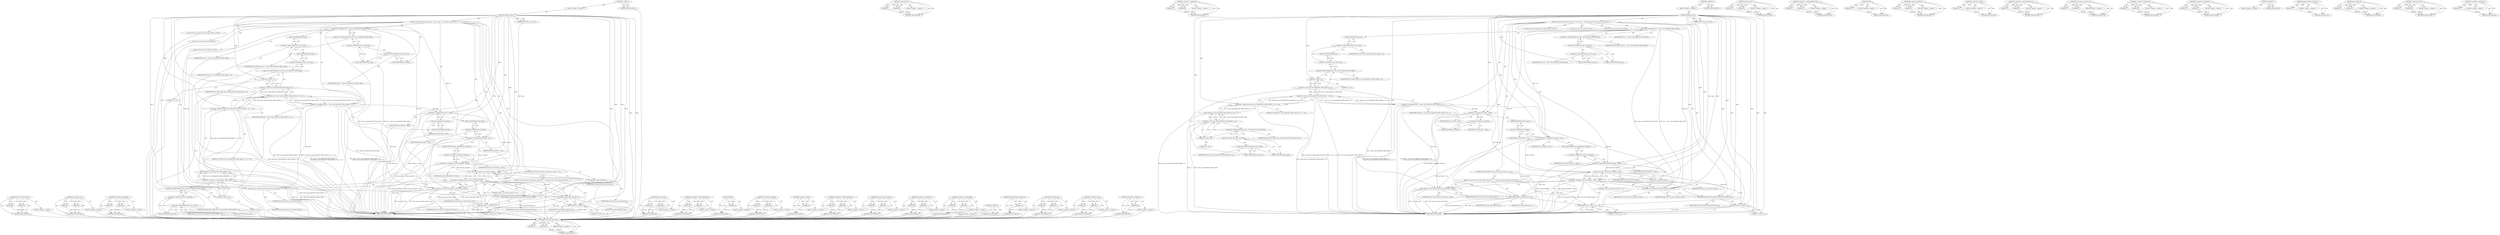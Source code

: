 digraph "&lt;operator&gt;.addressOf" {
vulnerable_183 [label=<(METHOD,trace_kvm_msr_write)>];
vulnerable_184 [label=<(PARAM,p1)>];
vulnerable_185 [label=<(PARAM,p2)>];
vulnerable_186 [label=<(BLOCK,&lt;empty&gt;,&lt;empty&gt;)>];
vulnerable_187 [label=<(METHOD_RETURN,ANY)>];
vulnerable_136 [label=<(METHOD,&lt;operator&gt;.or)>];
vulnerable_137 [label=<(PARAM,p1)>];
vulnerable_138 [label=<(PARAM,p2)>];
vulnerable_139 [label=<(BLOCK,&lt;empty&gt;,&lt;empty&gt;)>];
vulnerable_140 [label=<(METHOD_RETURN,ANY)>];
vulnerable_159 [label=<(METHOD,&lt;operator&gt;.notEquals)>];
vulnerable_160 [label=<(PARAM,p1)>];
vulnerable_161 [label=<(PARAM,p2)>];
vulnerable_162 [label=<(BLOCK,&lt;empty&gt;,&lt;empty&gt;)>];
vulnerable_163 [label=<(METHOD_RETURN,ANY)>];
vulnerable_6 [label=<(METHOD,&lt;global&gt;)<SUB>1</SUB>>];
vulnerable_7 [label=<(BLOCK,&lt;empty&gt;,&lt;empty&gt;)<SUB>1</SUB>>];
vulnerable_8 [label=<(METHOD,handle_wrmsr)<SUB>1</SUB>>];
vulnerable_9 [label=<(PARAM,struct kvm_vcpu *vcpu)<SUB>1</SUB>>];
vulnerable_10 [label=<(BLOCK,{
	struct msr_data msr;
	u32 ecx = vcpu-&gt;arch.r...,{
	struct msr_data msr;
	u32 ecx = vcpu-&gt;arch.r...)<SUB>2</SUB>>];
vulnerable_11 [label="<(LOCAL,struct msr_data msr: msr_data)<SUB>3</SUB>>"];
vulnerable_12 [label="<(LOCAL,u32 ecx: u32)<SUB>4</SUB>>"];
vulnerable_13 [label=<(&lt;operator&gt;.assignment,ecx = vcpu-&gt;arch.regs[VCPU_REGS_RCX])<SUB>4</SUB>>];
vulnerable_14 [label=<(IDENTIFIER,ecx,ecx = vcpu-&gt;arch.regs[VCPU_REGS_RCX])<SUB>4</SUB>>];
vulnerable_15 [label=<(&lt;operator&gt;.indirectIndexAccess,vcpu-&gt;arch.regs[VCPU_REGS_RCX])<SUB>4</SUB>>];
vulnerable_16 [label=<(&lt;operator&gt;.fieldAccess,vcpu-&gt;arch.regs)<SUB>4</SUB>>];
vulnerable_17 [label=<(&lt;operator&gt;.indirectFieldAccess,vcpu-&gt;arch)<SUB>4</SUB>>];
vulnerable_18 [label=<(IDENTIFIER,vcpu,ecx = vcpu-&gt;arch.regs[VCPU_REGS_RCX])<SUB>4</SUB>>];
vulnerable_19 [label=<(FIELD_IDENTIFIER,arch,arch)<SUB>4</SUB>>];
vulnerable_20 [label=<(FIELD_IDENTIFIER,regs,regs)<SUB>4</SUB>>];
vulnerable_21 [label=<(IDENTIFIER,VCPU_REGS_RCX,ecx = vcpu-&gt;arch.regs[VCPU_REGS_RCX])<SUB>4</SUB>>];
vulnerable_22 [label="<(LOCAL,u64 data: u64)<SUB>5</SUB>>"];
vulnerable_23 [label=<(&lt;operator&gt;.assignment,data = (vcpu-&gt;arch.regs[VCPU_REGS_RAX] &amp; -1u)
	...)<SUB>5</SUB>>];
vulnerable_24 [label=<(IDENTIFIER,data,data = (vcpu-&gt;arch.regs[VCPU_REGS_RAX] &amp; -1u)
	...)<SUB>5</SUB>>];
vulnerable_25 [label=<(&lt;operator&gt;.or,(vcpu-&gt;arch.regs[VCPU_REGS_RAX] &amp; -1u)
 ((u6...)<SUB>5</SUB>>];
vulnerable_26 [label=<(&lt;operator&gt;.and,vcpu-&gt;arch.regs[VCPU_REGS_RAX] &amp; -1u)<SUB>5</SUB>>];
vulnerable_27 [label=<(&lt;operator&gt;.indirectIndexAccess,vcpu-&gt;arch.regs[VCPU_REGS_RAX])<SUB>5</SUB>>];
vulnerable_28 [label=<(&lt;operator&gt;.fieldAccess,vcpu-&gt;arch.regs)<SUB>5</SUB>>];
vulnerable_29 [label=<(&lt;operator&gt;.indirectFieldAccess,vcpu-&gt;arch)<SUB>5</SUB>>];
vulnerable_30 [label=<(IDENTIFIER,vcpu,vcpu-&gt;arch.regs[VCPU_REGS_RAX] &amp; -1u)<SUB>5</SUB>>];
vulnerable_31 [label=<(FIELD_IDENTIFIER,arch,arch)<SUB>5</SUB>>];
vulnerable_32 [label=<(FIELD_IDENTIFIER,regs,regs)<SUB>5</SUB>>];
vulnerable_33 [label=<(IDENTIFIER,VCPU_REGS_RAX,vcpu-&gt;arch.regs[VCPU_REGS_RAX] &amp; -1u)<SUB>5</SUB>>];
vulnerable_34 [label=<(&lt;operator&gt;.minus,-1u)<SUB>5</SUB>>];
vulnerable_35 [label=<(LITERAL,1u,-1u)<SUB>5</SUB>>];
vulnerable_36 [label=<(&lt;operator&gt;.shiftLeft,(u64)(vcpu-&gt;arch.regs[VCPU_REGS_RDX] &amp; -1u) &lt;&lt; 32)<SUB>6</SUB>>];
vulnerable_37 [label=<(u64,(u64)(vcpu-&gt;arch.regs[VCPU_REGS_RDX] &amp; -1u))<SUB>6</SUB>>];
vulnerable_38 [label=<(&lt;operator&gt;.and,vcpu-&gt;arch.regs[VCPU_REGS_RDX] &amp; -1u)<SUB>6</SUB>>];
vulnerable_39 [label=<(&lt;operator&gt;.indirectIndexAccess,vcpu-&gt;arch.regs[VCPU_REGS_RDX])<SUB>6</SUB>>];
vulnerable_40 [label=<(&lt;operator&gt;.fieldAccess,vcpu-&gt;arch.regs)<SUB>6</SUB>>];
vulnerable_41 [label=<(&lt;operator&gt;.indirectFieldAccess,vcpu-&gt;arch)<SUB>6</SUB>>];
vulnerable_42 [label=<(IDENTIFIER,vcpu,vcpu-&gt;arch.regs[VCPU_REGS_RDX] &amp; -1u)<SUB>6</SUB>>];
vulnerable_43 [label=<(FIELD_IDENTIFIER,arch,arch)<SUB>6</SUB>>];
vulnerable_44 [label=<(FIELD_IDENTIFIER,regs,regs)<SUB>6</SUB>>];
vulnerable_45 [label=<(IDENTIFIER,VCPU_REGS_RDX,vcpu-&gt;arch.regs[VCPU_REGS_RDX] &amp; -1u)<SUB>6</SUB>>];
vulnerable_46 [label=<(&lt;operator&gt;.minus,-1u)<SUB>6</SUB>>];
vulnerable_47 [label=<(LITERAL,1u,-1u)<SUB>6</SUB>>];
vulnerable_48 [label=<(LITERAL,32,(u64)(vcpu-&gt;arch.regs[VCPU_REGS_RDX] &amp; -1u) &lt;&lt; 32)<SUB>6</SUB>>];
vulnerable_49 [label=<(&lt;operator&gt;.assignment,msr.data = data)<SUB>8</SUB>>];
vulnerable_50 [label=<(&lt;operator&gt;.fieldAccess,msr.data)<SUB>8</SUB>>];
vulnerable_51 [label=<(IDENTIFIER,msr,msr.data = data)<SUB>8</SUB>>];
vulnerable_52 [label=<(FIELD_IDENTIFIER,data,data)<SUB>8</SUB>>];
vulnerable_53 [label=<(IDENTIFIER,data,msr.data = data)<SUB>8</SUB>>];
vulnerable_54 [label=<(&lt;operator&gt;.assignment,msr.index = ecx)<SUB>9</SUB>>];
vulnerable_55 [label=<(&lt;operator&gt;.fieldAccess,msr.index)<SUB>9</SUB>>];
vulnerable_56 [label=<(IDENTIFIER,msr,msr.index = ecx)<SUB>9</SUB>>];
vulnerable_57 [label=<(FIELD_IDENTIFIER,index,index)<SUB>9</SUB>>];
vulnerable_58 [label=<(IDENTIFIER,ecx,msr.index = ecx)<SUB>9</SUB>>];
vulnerable_59 [label=<(&lt;operator&gt;.assignment,msr.host_initiated = false)<SUB>10</SUB>>];
vulnerable_60 [label=<(&lt;operator&gt;.fieldAccess,msr.host_initiated)<SUB>10</SUB>>];
vulnerable_61 [label=<(IDENTIFIER,msr,msr.host_initiated = false)<SUB>10</SUB>>];
vulnerable_62 [label=<(FIELD_IDENTIFIER,host_initiated,host_initiated)<SUB>10</SUB>>];
vulnerable_63 [label=<(LITERAL,false,msr.host_initiated = false)<SUB>10</SUB>>];
vulnerable_64 [label=<(CONTROL_STRUCTURE,IF,if (vmx_set_msr(vcpu, &amp;msr) != 0))<SUB>11</SUB>>];
vulnerable_65 [label=<(&lt;operator&gt;.notEquals,vmx_set_msr(vcpu, &amp;msr) != 0)<SUB>11</SUB>>];
vulnerable_66 [label=<(vmx_set_msr,vmx_set_msr(vcpu, &amp;msr))<SUB>11</SUB>>];
vulnerable_67 [label=<(IDENTIFIER,vcpu,vmx_set_msr(vcpu, &amp;msr))<SUB>11</SUB>>];
vulnerable_68 [label=<(&lt;operator&gt;.addressOf,&amp;msr)<SUB>11</SUB>>];
vulnerable_69 [label=<(IDENTIFIER,msr,vmx_set_msr(vcpu, &amp;msr))<SUB>11</SUB>>];
vulnerable_70 [label=<(LITERAL,0,vmx_set_msr(vcpu, &amp;msr) != 0)<SUB>11</SUB>>];
vulnerable_71 [label=<(BLOCK,{
 		trace_kvm_msr_write_ex(ecx, data);
 		kvm_...,{
 		trace_kvm_msr_write_ex(ecx, data);
 		kvm_...)<SUB>11</SUB>>];
vulnerable_72 [label=<(trace_kvm_msr_write_ex,trace_kvm_msr_write_ex(ecx, data))<SUB>12</SUB>>];
vulnerable_73 [label=<(IDENTIFIER,ecx,trace_kvm_msr_write_ex(ecx, data))<SUB>12</SUB>>];
vulnerable_74 [label=<(IDENTIFIER,data,trace_kvm_msr_write_ex(ecx, data))<SUB>12</SUB>>];
vulnerable_75 [label=<(kvm_inject_gp,kvm_inject_gp(vcpu, 0))<SUB>13</SUB>>];
vulnerable_76 [label=<(IDENTIFIER,vcpu,kvm_inject_gp(vcpu, 0))<SUB>13</SUB>>];
vulnerable_77 [label=<(LITERAL,0,kvm_inject_gp(vcpu, 0))<SUB>13</SUB>>];
vulnerable_78 [label=<(RETURN,return 1;,return 1;)<SUB>14</SUB>>];
vulnerable_79 [label=<(LITERAL,1,return 1;)<SUB>14</SUB>>];
vulnerable_80 [label=<(trace_kvm_msr_write,trace_kvm_msr_write(ecx, data))<SUB>17</SUB>>];
vulnerable_81 [label=<(IDENTIFIER,ecx,trace_kvm_msr_write(ecx, data))<SUB>17</SUB>>];
vulnerable_82 [label=<(IDENTIFIER,data,trace_kvm_msr_write(ecx, data))<SUB>17</SUB>>];
vulnerable_83 [label=<(skip_emulated_instruction,skip_emulated_instruction(vcpu))<SUB>18</SUB>>];
vulnerable_84 [label=<(IDENTIFIER,vcpu,skip_emulated_instruction(vcpu))<SUB>18</SUB>>];
vulnerable_85 [label=<(RETURN,return 1;,return 1;)<SUB>19</SUB>>];
vulnerable_86 [label=<(LITERAL,1,return 1;)<SUB>19</SUB>>];
vulnerable_87 [label=<(METHOD_RETURN,int)<SUB>1</SUB>>];
vulnerable_89 [label=<(METHOD_RETURN,ANY)<SUB>1</SUB>>];
vulnerable_164 [label=<(METHOD,vmx_set_msr)>];
vulnerable_165 [label=<(PARAM,p1)>];
vulnerable_166 [label=<(PARAM,p2)>];
vulnerable_167 [label=<(BLOCK,&lt;empty&gt;,&lt;empty&gt;)>];
vulnerable_168 [label=<(METHOD_RETURN,ANY)>];
vulnerable_121 [label=<(METHOD,&lt;operator&gt;.indirectIndexAccess)>];
vulnerable_122 [label=<(PARAM,p1)>];
vulnerable_123 [label=<(PARAM,p2)>];
vulnerable_124 [label=<(BLOCK,&lt;empty&gt;,&lt;empty&gt;)>];
vulnerable_125 [label=<(METHOD_RETURN,ANY)>];
vulnerable_155 [label=<(METHOD,u64)>];
vulnerable_156 [label=<(PARAM,p1)>];
vulnerable_157 [label=<(BLOCK,&lt;empty&gt;,&lt;empty&gt;)>];
vulnerable_158 [label=<(METHOD_RETURN,ANY)>];
vulnerable_150 [label=<(METHOD,&lt;operator&gt;.shiftLeft)>];
vulnerable_151 [label=<(PARAM,p1)>];
vulnerable_152 [label=<(PARAM,p2)>];
vulnerable_153 [label=<(BLOCK,&lt;empty&gt;,&lt;empty&gt;)>];
vulnerable_154 [label=<(METHOD_RETURN,ANY)>];
vulnerable_146 [label=<(METHOD,&lt;operator&gt;.minus)>];
vulnerable_147 [label=<(PARAM,p1)>];
vulnerable_148 [label=<(BLOCK,&lt;empty&gt;,&lt;empty&gt;)>];
vulnerable_149 [label=<(METHOD_RETURN,ANY)>];
vulnerable_131 [label=<(METHOD,&lt;operator&gt;.indirectFieldAccess)>];
vulnerable_132 [label=<(PARAM,p1)>];
vulnerable_133 [label=<(PARAM,p2)>];
vulnerable_134 [label=<(BLOCK,&lt;empty&gt;,&lt;empty&gt;)>];
vulnerable_135 [label=<(METHOD_RETURN,ANY)>];
vulnerable_173 [label=<(METHOD,trace_kvm_msr_write_ex)>];
vulnerable_174 [label=<(PARAM,p1)>];
vulnerable_175 [label=<(PARAM,p2)>];
vulnerable_176 [label=<(BLOCK,&lt;empty&gt;,&lt;empty&gt;)>];
vulnerable_177 [label=<(METHOD_RETURN,ANY)>];
vulnerable_126 [label=<(METHOD,&lt;operator&gt;.fieldAccess)>];
vulnerable_127 [label=<(PARAM,p1)>];
vulnerable_128 [label=<(PARAM,p2)>];
vulnerable_129 [label=<(BLOCK,&lt;empty&gt;,&lt;empty&gt;)>];
vulnerable_130 [label=<(METHOD_RETURN,ANY)>];
vulnerable_116 [label=<(METHOD,&lt;operator&gt;.assignment)>];
vulnerable_117 [label=<(PARAM,p1)>];
vulnerable_118 [label=<(PARAM,p2)>];
vulnerable_119 [label=<(BLOCK,&lt;empty&gt;,&lt;empty&gt;)>];
vulnerable_120 [label=<(METHOD_RETURN,ANY)>];
vulnerable_110 [label=<(METHOD,&lt;global&gt;)<SUB>1</SUB>>];
vulnerable_111 [label=<(BLOCK,&lt;empty&gt;,&lt;empty&gt;)>];
vulnerable_112 [label=<(METHOD_RETURN,ANY)>];
vulnerable_188 [label=<(METHOD,skip_emulated_instruction)>];
vulnerable_189 [label=<(PARAM,p1)>];
vulnerable_190 [label=<(BLOCK,&lt;empty&gt;,&lt;empty&gt;)>];
vulnerable_191 [label=<(METHOD_RETURN,ANY)>];
vulnerable_178 [label=<(METHOD,kvm_inject_gp)>];
vulnerable_179 [label=<(PARAM,p1)>];
vulnerable_180 [label=<(PARAM,p2)>];
vulnerable_181 [label=<(BLOCK,&lt;empty&gt;,&lt;empty&gt;)>];
vulnerable_182 [label=<(METHOD_RETURN,ANY)>];
vulnerable_141 [label=<(METHOD,&lt;operator&gt;.and)>];
vulnerable_142 [label=<(PARAM,p1)>];
vulnerable_143 [label=<(PARAM,p2)>];
vulnerable_144 [label=<(BLOCK,&lt;empty&gt;,&lt;empty&gt;)>];
vulnerable_145 [label=<(METHOD_RETURN,ANY)>];
vulnerable_169 [label=<(METHOD,&lt;operator&gt;.addressOf)>];
vulnerable_170 [label=<(PARAM,p1)>];
vulnerable_171 [label=<(BLOCK,&lt;empty&gt;,&lt;empty&gt;)>];
vulnerable_172 [label=<(METHOD_RETURN,ANY)>];
fixed_183 [label=<(METHOD,trace_kvm_msr_write)>];
fixed_184 [label=<(PARAM,p1)>];
fixed_185 [label=<(PARAM,p2)>];
fixed_186 [label=<(BLOCK,&lt;empty&gt;,&lt;empty&gt;)>];
fixed_187 [label=<(METHOD_RETURN,ANY)>];
fixed_136 [label=<(METHOD,&lt;operator&gt;.or)>];
fixed_137 [label=<(PARAM,p1)>];
fixed_138 [label=<(PARAM,p2)>];
fixed_139 [label=<(BLOCK,&lt;empty&gt;,&lt;empty&gt;)>];
fixed_140 [label=<(METHOD_RETURN,ANY)>];
fixed_159 [label=<(METHOD,&lt;operator&gt;.notEquals)>];
fixed_160 [label=<(PARAM,p1)>];
fixed_161 [label=<(PARAM,p2)>];
fixed_162 [label=<(BLOCK,&lt;empty&gt;,&lt;empty&gt;)>];
fixed_163 [label=<(METHOD_RETURN,ANY)>];
fixed_6 [label=<(METHOD,&lt;global&gt;)<SUB>1</SUB>>];
fixed_7 [label=<(BLOCK,&lt;empty&gt;,&lt;empty&gt;)<SUB>1</SUB>>];
fixed_8 [label=<(METHOD,handle_wrmsr)<SUB>1</SUB>>];
fixed_9 [label=<(PARAM,struct kvm_vcpu *vcpu)<SUB>1</SUB>>];
fixed_10 [label=<(BLOCK,{
	struct msr_data msr;
	u32 ecx = vcpu-&gt;arch.r...,{
	struct msr_data msr;
	u32 ecx = vcpu-&gt;arch.r...)<SUB>2</SUB>>];
fixed_11 [label="<(LOCAL,struct msr_data msr: msr_data)<SUB>3</SUB>>"];
fixed_12 [label="<(LOCAL,u32 ecx: u32)<SUB>4</SUB>>"];
fixed_13 [label=<(&lt;operator&gt;.assignment,ecx = vcpu-&gt;arch.regs[VCPU_REGS_RCX])<SUB>4</SUB>>];
fixed_14 [label=<(IDENTIFIER,ecx,ecx = vcpu-&gt;arch.regs[VCPU_REGS_RCX])<SUB>4</SUB>>];
fixed_15 [label=<(&lt;operator&gt;.indirectIndexAccess,vcpu-&gt;arch.regs[VCPU_REGS_RCX])<SUB>4</SUB>>];
fixed_16 [label=<(&lt;operator&gt;.fieldAccess,vcpu-&gt;arch.regs)<SUB>4</SUB>>];
fixed_17 [label=<(&lt;operator&gt;.indirectFieldAccess,vcpu-&gt;arch)<SUB>4</SUB>>];
fixed_18 [label=<(IDENTIFIER,vcpu,ecx = vcpu-&gt;arch.regs[VCPU_REGS_RCX])<SUB>4</SUB>>];
fixed_19 [label=<(FIELD_IDENTIFIER,arch,arch)<SUB>4</SUB>>];
fixed_20 [label=<(FIELD_IDENTIFIER,regs,regs)<SUB>4</SUB>>];
fixed_21 [label=<(IDENTIFIER,VCPU_REGS_RCX,ecx = vcpu-&gt;arch.regs[VCPU_REGS_RCX])<SUB>4</SUB>>];
fixed_22 [label="<(LOCAL,u64 data: u64)<SUB>5</SUB>>"];
fixed_23 [label=<(&lt;operator&gt;.assignment,data = (vcpu-&gt;arch.regs[VCPU_REGS_RAX] &amp; -1u)
	...)<SUB>5</SUB>>];
fixed_24 [label=<(IDENTIFIER,data,data = (vcpu-&gt;arch.regs[VCPU_REGS_RAX] &amp; -1u)
	...)<SUB>5</SUB>>];
fixed_25 [label=<(&lt;operator&gt;.or,(vcpu-&gt;arch.regs[VCPU_REGS_RAX] &amp; -1u)
 ((u6...)<SUB>5</SUB>>];
fixed_26 [label=<(&lt;operator&gt;.and,vcpu-&gt;arch.regs[VCPU_REGS_RAX] &amp; -1u)<SUB>5</SUB>>];
fixed_27 [label=<(&lt;operator&gt;.indirectIndexAccess,vcpu-&gt;arch.regs[VCPU_REGS_RAX])<SUB>5</SUB>>];
fixed_28 [label=<(&lt;operator&gt;.fieldAccess,vcpu-&gt;arch.regs)<SUB>5</SUB>>];
fixed_29 [label=<(&lt;operator&gt;.indirectFieldAccess,vcpu-&gt;arch)<SUB>5</SUB>>];
fixed_30 [label=<(IDENTIFIER,vcpu,vcpu-&gt;arch.regs[VCPU_REGS_RAX] &amp; -1u)<SUB>5</SUB>>];
fixed_31 [label=<(FIELD_IDENTIFIER,arch,arch)<SUB>5</SUB>>];
fixed_32 [label=<(FIELD_IDENTIFIER,regs,regs)<SUB>5</SUB>>];
fixed_33 [label=<(IDENTIFIER,VCPU_REGS_RAX,vcpu-&gt;arch.regs[VCPU_REGS_RAX] &amp; -1u)<SUB>5</SUB>>];
fixed_34 [label=<(&lt;operator&gt;.minus,-1u)<SUB>5</SUB>>];
fixed_35 [label=<(LITERAL,1u,-1u)<SUB>5</SUB>>];
fixed_36 [label=<(&lt;operator&gt;.shiftLeft,(u64)(vcpu-&gt;arch.regs[VCPU_REGS_RDX] &amp; -1u) &lt;&lt; 32)<SUB>6</SUB>>];
fixed_37 [label=<(u64,(u64)(vcpu-&gt;arch.regs[VCPU_REGS_RDX] &amp; -1u))<SUB>6</SUB>>];
fixed_38 [label=<(&lt;operator&gt;.and,vcpu-&gt;arch.regs[VCPU_REGS_RDX] &amp; -1u)<SUB>6</SUB>>];
fixed_39 [label=<(&lt;operator&gt;.indirectIndexAccess,vcpu-&gt;arch.regs[VCPU_REGS_RDX])<SUB>6</SUB>>];
fixed_40 [label=<(&lt;operator&gt;.fieldAccess,vcpu-&gt;arch.regs)<SUB>6</SUB>>];
fixed_41 [label=<(&lt;operator&gt;.indirectFieldAccess,vcpu-&gt;arch)<SUB>6</SUB>>];
fixed_42 [label=<(IDENTIFIER,vcpu,vcpu-&gt;arch.regs[VCPU_REGS_RDX] &amp; -1u)<SUB>6</SUB>>];
fixed_43 [label=<(FIELD_IDENTIFIER,arch,arch)<SUB>6</SUB>>];
fixed_44 [label=<(FIELD_IDENTIFIER,regs,regs)<SUB>6</SUB>>];
fixed_45 [label=<(IDENTIFIER,VCPU_REGS_RDX,vcpu-&gt;arch.regs[VCPU_REGS_RDX] &amp; -1u)<SUB>6</SUB>>];
fixed_46 [label=<(&lt;operator&gt;.minus,-1u)<SUB>6</SUB>>];
fixed_47 [label=<(LITERAL,1u,-1u)<SUB>6</SUB>>];
fixed_48 [label=<(LITERAL,32,(u64)(vcpu-&gt;arch.regs[VCPU_REGS_RDX] &amp; -1u) &lt;&lt; 32)<SUB>6</SUB>>];
fixed_49 [label=<(&lt;operator&gt;.assignment,msr.data = data)<SUB>8</SUB>>];
fixed_50 [label=<(&lt;operator&gt;.fieldAccess,msr.data)<SUB>8</SUB>>];
fixed_51 [label=<(IDENTIFIER,msr,msr.data = data)<SUB>8</SUB>>];
fixed_52 [label=<(FIELD_IDENTIFIER,data,data)<SUB>8</SUB>>];
fixed_53 [label=<(IDENTIFIER,data,msr.data = data)<SUB>8</SUB>>];
fixed_54 [label=<(&lt;operator&gt;.assignment,msr.index = ecx)<SUB>9</SUB>>];
fixed_55 [label=<(&lt;operator&gt;.fieldAccess,msr.index)<SUB>9</SUB>>];
fixed_56 [label=<(IDENTIFIER,msr,msr.index = ecx)<SUB>9</SUB>>];
fixed_57 [label=<(FIELD_IDENTIFIER,index,index)<SUB>9</SUB>>];
fixed_58 [label=<(IDENTIFIER,ecx,msr.index = ecx)<SUB>9</SUB>>];
fixed_59 [label=<(&lt;operator&gt;.assignment,msr.host_initiated = false)<SUB>10</SUB>>];
fixed_60 [label=<(&lt;operator&gt;.fieldAccess,msr.host_initiated)<SUB>10</SUB>>];
fixed_61 [label=<(IDENTIFIER,msr,msr.host_initiated = false)<SUB>10</SUB>>];
fixed_62 [label=<(FIELD_IDENTIFIER,host_initiated,host_initiated)<SUB>10</SUB>>];
fixed_63 [label=<(LITERAL,false,msr.host_initiated = false)<SUB>10</SUB>>];
fixed_64 [label=<(CONTROL_STRUCTURE,IF,if (kvm_set_msr(vcpu, &amp;msr) != 0))<SUB>11</SUB>>];
fixed_65 [label=<(&lt;operator&gt;.notEquals,kvm_set_msr(vcpu, &amp;msr) != 0)<SUB>11</SUB>>];
fixed_66 [label=<(kvm_set_msr,kvm_set_msr(vcpu, &amp;msr))<SUB>11</SUB>>];
fixed_67 [label=<(IDENTIFIER,vcpu,kvm_set_msr(vcpu, &amp;msr))<SUB>11</SUB>>];
fixed_68 [label=<(&lt;operator&gt;.addressOf,&amp;msr)<SUB>11</SUB>>];
fixed_69 [label=<(IDENTIFIER,msr,kvm_set_msr(vcpu, &amp;msr))<SUB>11</SUB>>];
fixed_70 [label=<(LITERAL,0,kvm_set_msr(vcpu, &amp;msr) != 0)<SUB>11</SUB>>];
fixed_71 [label=<(BLOCK,{
 		trace_kvm_msr_write_ex(ecx, data);
 		kvm_...,{
 		trace_kvm_msr_write_ex(ecx, data);
 		kvm_...)<SUB>11</SUB>>];
fixed_72 [label=<(trace_kvm_msr_write_ex,trace_kvm_msr_write_ex(ecx, data))<SUB>12</SUB>>];
fixed_73 [label=<(IDENTIFIER,ecx,trace_kvm_msr_write_ex(ecx, data))<SUB>12</SUB>>];
fixed_74 [label=<(IDENTIFIER,data,trace_kvm_msr_write_ex(ecx, data))<SUB>12</SUB>>];
fixed_75 [label=<(kvm_inject_gp,kvm_inject_gp(vcpu, 0))<SUB>13</SUB>>];
fixed_76 [label=<(IDENTIFIER,vcpu,kvm_inject_gp(vcpu, 0))<SUB>13</SUB>>];
fixed_77 [label=<(LITERAL,0,kvm_inject_gp(vcpu, 0))<SUB>13</SUB>>];
fixed_78 [label=<(RETURN,return 1;,return 1;)<SUB>14</SUB>>];
fixed_79 [label=<(LITERAL,1,return 1;)<SUB>14</SUB>>];
fixed_80 [label=<(trace_kvm_msr_write,trace_kvm_msr_write(ecx, data))<SUB>17</SUB>>];
fixed_81 [label=<(IDENTIFIER,ecx,trace_kvm_msr_write(ecx, data))<SUB>17</SUB>>];
fixed_82 [label=<(IDENTIFIER,data,trace_kvm_msr_write(ecx, data))<SUB>17</SUB>>];
fixed_83 [label=<(skip_emulated_instruction,skip_emulated_instruction(vcpu))<SUB>18</SUB>>];
fixed_84 [label=<(IDENTIFIER,vcpu,skip_emulated_instruction(vcpu))<SUB>18</SUB>>];
fixed_85 [label=<(RETURN,return 1;,return 1;)<SUB>19</SUB>>];
fixed_86 [label=<(LITERAL,1,return 1;)<SUB>19</SUB>>];
fixed_87 [label=<(METHOD_RETURN,int)<SUB>1</SUB>>];
fixed_89 [label=<(METHOD_RETURN,ANY)<SUB>1</SUB>>];
fixed_164 [label=<(METHOD,kvm_set_msr)>];
fixed_165 [label=<(PARAM,p1)>];
fixed_166 [label=<(PARAM,p2)>];
fixed_167 [label=<(BLOCK,&lt;empty&gt;,&lt;empty&gt;)>];
fixed_168 [label=<(METHOD_RETURN,ANY)>];
fixed_121 [label=<(METHOD,&lt;operator&gt;.indirectIndexAccess)>];
fixed_122 [label=<(PARAM,p1)>];
fixed_123 [label=<(PARAM,p2)>];
fixed_124 [label=<(BLOCK,&lt;empty&gt;,&lt;empty&gt;)>];
fixed_125 [label=<(METHOD_RETURN,ANY)>];
fixed_155 [label=<(METHOD,u64)>];
fixed_156 [label=<(PARAM,p1)>];
fixed_157 [label=<(BLOCK,&lt;empty&gt;,&lt;empty&gt;)>];
fixed_158 [label=<(METHOD_RETURN,ANY)>];
fixed_150 [label=<(METHOD,&lt;operator&gt;.shiftLeft)>];
fixed_151 [label=<(PARAM,p1)>];
fixed_152 [label=<(PARAM,p2)>];
fixed_153 [label=<(BLOCK,&lt;empty&gt;,&lt;empty&gt;)>];
fixed_154 [label=<(METHOD_RETURN,ANY)>];
fixed_146 [label=<(METHOD,&lt;operator&gt;.minus)>];
fixed_147 [label=<(PARAM,p1)>];
fixed_148 [label=<(BLOCK,&lt;empty&gt;,&lt;empty&gt;)>];
fixed_149 [label=<(METHOD_RETURN,ANY)>];
fixed_131 [label=<(METHOD,&lt;operator&gt;.indirectFieldAccess)>];
fixed_132 [label=<(PARAM,p1)>];
fixed_133 [label=<(PARAM,p2)>];
fixed_134 [label=<(BLOCK,&lt;empty&gt;,&lt;empty&gt;)>];
fixed_135 [label=<(METHOD_RETURN,ANY)>];
fixed_173 [label=<(METHOD,trace_kvm_msr_write_ex)>];
fixed_174 [label=<(PARAM,p1)>];
fixed_175 [label=<(PARAM,p2)>];
fixed_176 [label=<(BLOCK,&lt;empty&gt;,&lt;empty&gt;)>];
fixed_177 [label=<(METHOD_RETURN,ANY)>];
fixed_126 [label=<(METHOD,&lt;operator&gt;.fieldAccess)>];
fixed_127 [label=<(PARAM,p1)>];
fixed_128 [label=<(PARAM,p2)>];
fixed_129 [label=<(BLOCK,&lt;empty&gt;,&lt;empty&gt;)>];
fixed_130 [label=<(METHOD_RETURN,ANY)>];
fixed_116 [label=<(METHOD,&lt;operator&gt;.assignment)>];
fixed_117 [label=<(PARAM,p1)>];
fixed_118 [label=<(PARAM,p2)>];
fixed_119 [label=<(BLOCK,&lt;empty&gt;,&lt;empty&gt;)>];
fixed_120 [label=<(METHOD_RETURN,ANY)>];
fixed_110 [label=<(METHOD,&lt;global&gt;)<SUB>1</SUB>>];
fixed_111 [label=<(BLOCK,&lt;empty&gt;,&lt;empty&gt;)>];
fixed_112 [label=<(METHOD_RETURN,ANY)>];
fixed_188 [label=<(METHOD,skip_emulated_instruction)>];
fixed_189 [label=<(PARAM,p1)>];
fixed_190 [label=<(BLOCK,&lt;empty&gt;,&lt;empty&gt;)>];
fixed_191 [label=<(METHOD_RETURN,ANY)>];
fixed_178 [label=<(METHOD,kvm_inject_gp)>];
fixed_179 [label=<(PARAM,p1)>];
fixed_180 [label=<(PARAM,p2)>];
fixed_181 [label=<(BLOCK,&lt;empty&gt;,&lt;empty&gt;)>];
fixed_182 [label=<(METHOD_RETURN,ANY)>];
fixed_141 [label=<(METHOD,&lt;operator&gt;.and)>];
fixed_142 [label=<(PARAM,p1)>];
fixed_143 [label=<(PARAM,p2)>];
fixed_144 [label=<(BLOCK,&lt;empty&gt;,&lt;empty&gt;)>];
fixed_145 [label=<(METHOD_RETURN,ANY)>];
fixed_169 [label=<(METHOD,&lt;operator&gt;.addressOf)>];
fixed_170 [label=<(PARAM,p1)>];
fixed_171 [label=<(BLOCK,&lt;empty&gt;,&lt;empty&gt;)>];
fixed_172 [label=<(METHOD_RETURN,ANY)>];
vulnerable_183 -> vulnerable_184  [key=0, label="AST: "];
vulnerable_183 -> vulnerable_184  [key=1, label="DDG: "];
vulnerable_183 -> vulnerable_186  [key=0, label="AST: "];
vulnerable_183 -> vulnerable_185  [key=0, label="AST: "];
vulnerable_183 -> vulnerable_185  [key=1, label="DDG: "];
vulnerable_183 -> vulnerable_187  [key=0, label="AST: "];
vulnerable_183 -> vulnerable_187  [key=1, label="CFG: "];
vulnerable_184 -> vulnerable_187  [key=0, label="DDG: p1"];
vulnerable_185 -> vulnerable_187  [key=0, label="DDG: p2"];
vulnerable_136 -> vulnerable_137  [key=0, label="AST: "];
vulnerable_136 -> vulnerable_137  [key=1, label="DDG: "];
vulnerable_136 -> vulnerable_139  [key=0, label="AST: "];
vulnerable_136 -> vulnerable_138  [key=0, label="AST: "];
vulnerable_136 -> vulnerable_138  [key=1, label="DDG: "];
vulnerable_136 -> vulnerable_140  [key=0, label="AST: "];
vulnerable_136 -> vulnerable_140  [key=1, label="CFG: "];
vulnerable_137 -> vulnerable_140  [key=0, label="DDG: p1"];
vulnerable_138 -> vulnerable_140  [key=0, label="DDG: p2"];
vulnerable_159 -> vulnerable_160  [key=0, label="AST: "];
vulnerable_159 -> vulnerable_160  [key=1, label="DDG: "];
vulnerable_159 -> vulnerable_162  [key=0, label="AST: "];
vulnerable_159 -> vulnerable_161  [key=0, label="AST: "];
vulnerable_159 -> vulnerable_161  [key=1, label="DDG: "];
vulnerable_159 -> vulnerable_163  [key=0, label="AST: "];
vulnerable_159 -> vulnerable_163  [key=1, label="CFG: "];
vulnerable_160 -> vulnerable_163  [key=0, label="DDG: p1"];
vulnerable_161 -> vulnerable_163  [key=0, label="DDG: p2"];
vulnerable_6 -> vulnerable_7  [key=0, label="AST: "];
vulnerable_6 -> vulnerable_89  [key=0, label="AST: "];
vulnerable_6 -> vulnerable_89  [key=1, label="CFG: "];
vulnerable_7 -> vulnerable_8  [key=0, label="AST: "];
vulnerable_8 -> vulnerable_9  [key=0, label="AST: "];
vulnerable_8 -> vulnerable_9  [key=1, label="DDG: "];
vulnerable_8 -> vulnerable_10  [key=0, label="AST: "];
vulnerable_8 -> vulnerable_87  [key=0, label="AST: "];
vulnerable_8 -> vulnerable_19  [key=0, label="CFG: "];
vulnerable_8 -> vulnerable_49  [key=0, label="DDG: "];
vulnerable_8 -> vulnerable_54  [key=0, label="DDG: "];
vulnerable_8 -> vulnerable_59  [key=0, label="DDG: "];
vulnerable_8 -> vulnerable_85  [key=0, label="DDG: "];
vulnerable_8 -> vulnerable_80  [key=0, label="DDG: "];
vulnerable_8 -> vulnerable_83  [key=0, label="DDG: "];
vulnerable_8 -> vulnerable_86  [key=0, label="DDG: "];
vulnerable_8 -> vulnerable_65  [key=0, label="DDG: "];
vulnerable_8 -> vulnerable_78  [key=0, label="DDG: "];
vulnerable_8 -> vulnerable_36  [key=0, label="DDG: "];
vulnerable_8 -> vulnerable_66  [key=0, label="DDG: "];
vulnerable_8 -> vulnerable_72  [key=0, label="DDG: "];
vulnerable_8 -> vulnerable_75  [key=0, label="DDG: "];
vulnerable_8 -> vulnerable_79  [key=0, label="DDG: "];
vulnerable_8 -> vulnerable_34  [key=0, label="DDG: "];
vulnerable_8 -> vulnerable_46  [key=0, label="DDG: "];
vulnerable_9 -> vulnerable_66  [key=0, label="DDG: vcpu"];
vulnerable_10 -> vulnerable_11  [key=0, label="AST: "];
vulnerable_10 -> vulnerable_12  [key=0, label="AST: "];
vulnerable_10 -> vulnerable_13  [key=0, label="AST: "];
vulnerable_10 -> vulnerable_22  [key=0, label="AST: "];
vulnerable_10 -> vulnerable_23  [key=0, label="AST: "];
vulnerable_10 -> vulnerable_49  [key=0, label="AST: "];
vulnerable_10 -> vulnerable_54  [key=0, label="AST: "];
vulnerable_10 -> vulnerable_59  [key=0, label="AST: "];
vulnerable_10 -> vulnerable_64  [key=0, label="AST: "];
vulnerable_10 -> vulnerable_80  [key=0, label="AST: "];
vulnerable_10 -> vulnerable_83  [key=0, label="AST: "];
vulnerable_10 -> vulnerable_85  [key=0, label="AST: "];
vulnerable_13 -> vulnerable_14  [key=0, label="AST: "];
vulnerable_13 -> vulnerable_15  [key=0, label="AST: "];
vulnerable_13 -> vulnerable_31  [key=0, label="CFG: "];
vulnerable_13 -> vulnerable_87  [key=0, label="DDG: vcpu-&gt;arch.regs[VCPU_REGS_RCX]"];
vulnerable_13 -> vulnerable_87  [key=1, label="DDG: ecx = vcpu-&gt;arch.regs[VCPU_REGS_RCX]"];
vulnerable_13 -> vulnerable_54  [key=0, label="DDG: ecx"];
vulnerable_13 -> vulnerable_80  [key=0, label="DDG: ecx"];
vulnerable_13 -> vulnerable_72  [key=0, label="DDG: ecx"];
vulnerable_15 -> vulnerable_16  [key=0, label="AST: "];
vulnerable_15 -> vulnerable_21  [key=0, label="AST: "];
vulnerable_15 -> vulnerable_13  [key=0, label="CFG: "];
vulnerable_16 -> vulnerable_17  [key=0, label="AST: "];
vulnerable_16 -> vulnerable_20  [key=0, label="AST: "];
vulnerable_16 -> vulnerable_15  [key=0, label="CFG: "];
vulnerable_17 -> vulnerable_18  [key=0, label="AST: "];
vulnerable_17 -> vulnerable_19  [key=0, label="AST: "];
vulnerable_17 -> vulnerable_20  [key=0, label="CFG: "];
vulnerable_19 -> vulnerable_17  [key=0, label="CFG: "];
vulnerable_20 -> vulnerable_16  [key=0, label="CFG: "];
vulnerable_23 -> vulnerable_24  [key=0, label="AST: "];
vulnerable_23 -> vulnerable_25  [key=0, label="AST: "];
vulnerable_23 -> vulnerable_52  [key=0, label="CFG: "];
vulnerable_23 -> vulnerable_87  [key=0, label="DDG: (vcpu-&gt;arch.regs[VCPU_REGS_RAX] &amp; -1u)
		| ((u64)(vcpu-&gt;arch.regs[VCPU_REGS_RDX] &amp; -1u) &lt;&lt; 32)"];
vulnerable_23 -> vulnerable_87  [key=1, label="DDG: data = (vcpu-&gt;arch.regs[VCPU_REGS_RAX] &amp; -1u)
		| ((u64)(vcpu-&gt;arch.regs[VCPU_REGS_RDX] &amp; -1u) &lt;&lt; 32)"];
vulnerable_23 -> vulnerable_49  [key=0, label="DDG: data"];
vulnerable_23 -> vulnerable_80  [key=0, label="DDG: data"];
vulnerable_23 -> vulnerable_72  [key=0, label="DDG: data"];
vulnerable_25 -> vulnerable_26  [key=0, label="AST: "];
vulnerable_25 -> vulnerable_36  [key=0, label="AST: "];
vulnerable_25 -> vulnerable_23  [key=0, label="CFG: "];
vulnerable_25 -> vulnerable_23  [key=1, label="DDG: vcpu-&gt;arch.regs[VCPU_REGS_RAX] &amp; -1u"];
vulnerable_25 -> vulnerable_23  [key=2, label="DDG: (u64)(vcpu-&gt;arch.regs[VCPU_REGS_RDX] &amp; -1u) &lt;&lt; 32"];
vulnerable_25 -> vulnerable_87  [key=0, label="DDG: vcpu-&gt;arch.regs[VCPU_REGS_RAX] &amp; -1u"];
vulnerable_25 -> vulnerable_87  [key=1, label="DDG: (u64)(vcpu-&gt;arch.regs[VCPU_REGS_RDX] &amp; -1u) &lt;&lt; 32"];
vulnerable_26 -> vulnerable_27  [key=0, label="AST: "];
vulnerable_26 -> vulnerable_34  [key=0, label="AST: "];
vulnerable_26 -> vulnerable_43  [key=0, label="CFG: "];
vulnerable_26 -> vulnerable_87  [key=0, label="DDG: vcpu-&gt;arch.regs[VCPU_REGS_RAX]"];
vulnerable_26 -> vulnerable_25  [key=0, label="DDG: vcpu-&gt;arch.regs[VCPU_REGS_RAX]"];
vulnerable_26 -> vulnerable_25  [key=1, label="DDG: -1u"];
vulnerable_27 -> vulnerable_28  [key=0, label="AST: "];
vulnerable_27 -> vulnerable_33  [key=0, label="AST: "];
vulnerable_27 -> vulnerable_34  [key=0, label="CFG: "];
vulnerable_28 -> vulnerable_29  [key=0, label="AST: "];
vulnerable_28 -> vulnerable_32  [key=0, label="AST: "];
vulnerable_28 -> vulnerable_27  [key=0, label="CFG: "];
vulnerable_29 -> vulnerable_30  [key=0, label="AST: "];
vulnerable_29 -> vulnerable_31  [key=0, label="AST: "];
vulnerable_29 -> vulnerable_32  [key=0, label="CFG: "];
vulnerable_31 -> vulnerable_29  [key=0, label="CFG: "];
vulnerable_32 -> vulnerable_28  [key=0, label="CFG: "];
vulnerable_34 -> vulnerable_35  [key=0, label="AST: "];
vulnerable_34 -> vulnerable_26  [key=0, label="CFG: "];
vulnerable_34 -> vulnerable_26  [key=1, label="DDG: 1u"];
vulnerable_36 -> vulnerable_37  [key=0, label="AST: "];
vulnerable_36 -> vulnerable_48  [key=0, label="AST: "];
vulnerable_36 -> vulnerable_25  [key=0, label="CFG: "];
vulnerable_36 -> vulnerable_25  [key=1, label="DDG: (u64)(vcpu-&gt;arch.regs[VCPU_REGS_RDX] &amp; -1u)"];
vulnerable_36 -> vulnerable_25  [key=2, label="DDG: 32"];
vulnerable_36 -> vulnerable_87  [key=0, label="DDG: (u64)(vcpu-&gt;arch.regs[VCPU_REGS_RDX] &amp; -1u)"];
vulnerable_37 -> vulnerable_38  [key=0, label="AST: "];
vulnerable_37 -> vulnerable_36  [key=0, label="CFG: "];
vulnerable_37 -> vulnerable_36  [key=1, label="DDG: vcpu-&gt;arch.regs[VCPU_REGS_RDX] &amp; -1u"];
vulnerable_37 -> vulnerable_87  [key=0, label="DDG: vcpu-&gt;arch.regs[VCPU_REGS_RDX] &amp; -1u"];
vulnerable_38 -> vulnerable_39  [key=0, label="AST: "];
vulnerable_38 -> vulnerable_46  [key=0, label="AST: "];
vulnerable_38 -> vulnerable_37  [key=0, label="CFG: "];
vulnerable_38 -> vulnerable_37  [key=1, label="DDG: vcpu-&gt;arch.regs[VCPU_REGS_RDX]"];
vulnerable_38 -> vulnerable_37  [key=2, label="DDG: -1u"];
vulnerable_38 -> vulnerable_87  [key=0, label="DDG: vcpu-&gt;arch.regs[VCPU_REGS_RDX]"];
vulnerable_38 -> vulnerable_87  [key=1, label="DDG: -1u"];
vulnerable_39 -> vulnerable_40  [key=0, label="AST: "];
vulnerable_39 -> vulnerable_45  [key=0, label="AST: "];
vulnerable_39 -> vulnerable_46  [key=0, label="CFG: "];
vulnerable_40 -> vulnerable_41  [key=0, label="AST: "];
vulnerable_40 -> vulnerable_44  [key=0, label="AST: "];
vulnerable_40 -> vulnerable_39  [key=0, label="CFG: "];
vulnerable_41 -> vulnerable_42  [key=0, label="AST: "];
vulnerable_41 -> vulnerable_43  [key=0, label="AST: "];
vulnerable_41 -> vulnerable_44  [key=0, label="CFG: "];
vulnerable_43 -> vulnerable_41  [key=0, label="CFG: "];
vulnerable_44 -> vulnerable_40  [key=0, label="CFG: "];
vulnerable_46 -> vulnerable_47  [key=0, label="AST: "];
vulnerable_46 -> vulnerable_38  [key=0, label="CFG: "];
vulnerable_46 -> vulnerable_38  [key=1, label="DDG: 1u"];
vulnerable_49 -> vulnerable_50  [key=0, label="AST: "];
vulnerable_49 -> vulnerable_53  [key=0, label="AST: "];
vulnerable_49 -> vulnerable_57  [key=0, label="CFG: "];
vulnerable_49 -> vulnerable_87  [key=0, label="DDG: msr.data"];
vulnerable_49 -> vulnerable_87  [key=1, label="DDG: msr.data = data"];
vulnerable_49 -> vulnerable_66  [key=0, label="DDG: msr.data"];
vulnerable_50 -> vulnerable_51  [key=0, label="AST: "];
vulnerable_50 -> vulnerable_52  [key=0, label="AST: "];
vulnerable_50 -> vulnerable_49  [key=0, label="CFG: "];
vulnerable_52 -> vulnerable_50  [key=0, label="CFG: "];
vulnerable_54 -> vulnerable_55  [key=0, label="AST: "];
vulnerable_54 -> vulnerable_58  [key=0, label="AST: "];
vulnerable_54 -> vulnerable_62  [key=0, label="CFG: "];
vulnerable_54 -> vulnerable_87  [key=0, label="DDG: msr.index"];
vulnerable_54 -> vulnerable_87  [key=1, label="DDG: msr.index = ecx"];
vulnerable_54 -> vulnerable_66  [key=0, label="DDG: msr.index"];
vulnerable_55 -> vulnerable_56  [key=0, label="AST: "];
vulnerable_55 -> vulnerable_57  [key=0, label="AST: "];
vulnerable_55 -> vulnerable_54  [key=0, label="CFG: "];
vulnerable_57 -> vulnerable_55  [key=0, label="CFG: "];
vulnerable_59 -> vulnerable_60  [key=0, label="AST: "];
vulnerable_59 -> vulnerable_63  [key=0, label="AST: "];
vulnerable_59 -> vulnerable_68  [key=0, label="CFG: "];
vulnerable_59 -> vulnerable_87  [key=0, label="DDG: msr.host_initiated"];
vulnerable_59 -> vulnerable_87  [key=1, label="DDG: msr.host_initiated = false"];
vulnerable_59 -> vulnerable_66  [key=0, label="DDG: msr.host_initiated"];
vulnerable_60 -> vulnerable_61  [key=0, label="AST: "];
vulnerable_60 -> vulnerable_62  [key=0, label="AST: "];
vulnerable_60 -> vulnerable_59  [key=0, label="CFG: "];
vulnerable_62 -> vulnerable_60  [key=0, label="CFG: "];
vulnerable_64 -> vulnerable_65  [key=0, label="AST: "];
vulnerable_64 -> vulnerable_71  [key=0, label="AST: "];
vulnerable_65 -> vulnerable_66  [key=0, label="AST: "];
vulnerable_65 -> vulnerable_70  [key=0, label="AST: "];
vulnerable_65 -> vulnerable_72  [key=0, label="CFG: "];
vulnerable_65 -> vulnerable_72  [key=1, label="CDG: "];
vulnerable_65 -> vulnerable_80  [key=0, label="CFG: "];
vulnerable_65 -> vulnerable_80  [key=1, label="CDG: "];
vulnerable_65 -> vulnerable_87  [key=0, label="DDG: vmx_set_msr(vcpu, &amp;msr)"];
vulnerable_65 -> vulnerable_87  [key=1, label="DDG: vmx_set_msr(vcpu, &amp;msr) != 0"];
vulnerable_65 -> vulnerable_83  [key=0, label="CDG: "];
vulnerable_65 -> vulnerable_75  [key=0, label="CDG: "];
vulnerable_65 -> vulnerable_85  [key=0, label="CDG: "];
vulnerable_65 -> vulnerable_78  [key=0, label="CDG: "];
vulnerable_66 -> vulnerable_67  [key=0, label="AST: "];
vulnerable_66 -> vulnerable_68  [key=0, label="AST: "];
vulnerable_66 -> vulnerable_65  [key=0, label="CFG: "];
vulnerable_66 -> vulnerable_65  [key=1, label="DDG: vcpu"];
vulnerable_66 -> vulnerable_65  [key=2, label="DDG: &amp;msr"];
vulnerable_66 -> vulnerable_87  [key=0, label="DDG: &amp;msr"];
vulnerable_66 -> vulnerable_83  [key=0, label="DDG: vcpu"];
vulnerable_66 -> vulnerable_75  [key=0, label="DDG: vcpu"];
vulnerable_68 -> vulnerable_69  [key=0, label="AST: "];
vulnerable_68 -> vulnerable_66  [key=0, label="CFG: "];
vulnerable_71 -> vulnerable_72  [key=0, label="AST: "];
vulnerable_71 -> vulnerable_75  [key=0, label="AST: "];
vulnerable_71 -> vulnerable_78  [key=0, label="AST: "];
vulnerable_72 -> vulnerable_73  [key=0, label="AST: "];
vulnerable_72 -> vulnerable_74  [key=0, label="AST: "];
vulnerable_72 -> vulnerable_75  [key=0, label="CFG: "];
vulnerable_72 -> vulnerable_87  [key=0, label="DDG: ecx"];
vulnerable_72 -> vulnerable_87  [key=1, label="DDG: data"];
vulnerable_72 -> vulnerable_87  [key=2, label="DDG: trace_kvm_msr_write_ex(ecx, data)"];
vulnerable_75 -> vulnerable_76  [key=0, label="AST: "];
vulnerable_75 -> vulnerable_77  [key=0, label="AST: "];
vulnerable_75 -> vulnerable_78  [key=0, label="CFG: "];
vulnerable_75 -> vulnerable_87  [key=0, label="DDG: vcpu"];
vulnerable_75 -> vulnerable_87  [key=1, label="DDG: kvm_inject_gp(vcpu, 0)"];
vulnerable_78 -> vulnerable_79  [key=0, label="AST: "];
vulnerable_78 -> vulnerable_87  [key=0, label="CFG: "];
vulnerable_78 -> vulnerable_87  [key=1, label="DDG: &lt;RET&gt;"];
vulnerable_79 -> vulnerable_78  [key=0, label="DDG: 1"];
vulnerable_80 -> vulnerable_81  [key=0, label="AST: "];
vulnerable_80 -> vulnerable_82  [key=0, label="AST: "];
vulnerable_80 -> vulnerable_83  [key=0, label="CFG: "];
vulnerable_83 -> vulnerable_84  [key=0, label="AST: "];
vulnerable_83 -> vulnerable_85  [key=0, label="CFG: "];
vulnerable_85 -> vulnerable_86  [key=0, label="AST: "];
vulnerable_85 -> vulnerable_87  [key=0, label="CFG: "];
vulnerable_85 -> vulnerable_87  [key=1, label="DDG: &lt;RET&gt;"];
vulnerable_86 -> vulnerable_85  [key=0, label="DDG: 1"];
vulnerable_164 -> vulnerable_165  [key=0, label="AST: "];
vulnerable_164 -> vulnerable_165  [key=1, label="DDG: "];
vulnerable_164 -> vulnerable_167  [key=0, label="AST: "];
vulnerable_164 -> vulnerable_166  [key=0, label="AST: "];
vulnerable_164 -> vulnerable_166  [key=1, label="DDG: "];
vulnerable_164 -> vulnerable_168  [key=0, label="AST: "];
vulnerable_164 -> vulnerable_168  [key=1, label="CFG: "];
vulnerable_165 -> vulnerable_168  [key=0, label="DDG: p1"];
vulnerable_166 -> vulnerable_168  [key=0, label="DDG: p2"];
vulnerable_121 -> vulnerable_122  [key=0, label="AST: "];
vulnerable_121 -> vulnerable_122  [key=1, label="DDG: "];
vulnerable_121 -> vulnerable_124  [key=0, label="AST: "];
vulnerable_121 -> vulnerable_123  [key=0, label="AST: "];
vulnerable_121 -> vulnerable_123  [key=1, label="DDG: "];
vulnerable_121 -> vulnerable_125  [key=0, label="AST: "];
vulnerable_121 -> vulnerable_125  [key=1, label="CFG: "];
vulnerable_122 -> vulnerable_125  [key=0, label="DDG: p1"];
vulnerable_123 -> vulnerable_125  [key=0, label="DDG: p2"];
vulnerable_155 -> vulnerable_156  [key=0, label="AST: "];
vulnerable_155 -> vulnerable_156  [key=1, label="DDG: "];
vulnerable_155 -> vulnerable_157  [key=0, label="AST: "];
vulnerable_155 -> vulnerable_158  [key=0, label="AST: "];
vulnerable_155 -> vulnerable_158  [key=1, label="CFG: "];
vulnerable_156 -> vulnerable_158  [key=0, label="DDG: p1"];
vulnerable_150 -> vulnerable_151  [key=0, label="AST: "];
vulnerable_150 -> vulnerable_151  [key=1, label="DDG: "];
vulnerable_150 -> vulnerable_153  [key=0, label="AST: "];
vulnerable_150 -> vulnerable_152  [key=0, label="AST: "];
vulnerable_150 -> vulnerable_152  [key=1, label="DDG: "];
vulnerable_150 -> vulnerable_154  [key=0, label="AST: "];
vulnerable_150 -> vulnerable_154  [key=1, label="CFG: "];
vulnerable_151 -> vulnerable_154  [key=0, label="DDG: p1"];
vulnerable_152 -> vulnerable_154  [key=0, label="DDG: p2"];
vulnerable_146 -> vulnerable_147  [key=0, label="AST: "];
vulnerable_146 -> vulnerable_147  [key=1, label="DDG: "];
vulnerable_146 -> vulnerable_148  [key=0, label="AST: "];
vulnerable_146 -> vulnerable_149  [key=0, label="AST: "];
vulnerable_146 -> vulnerable_149  [key=1, label="CFG: "];
vulnerable_147 -> vulnerable_149  [key=0, label="DDG: p1"];
vulnerable_131 -> vulnerable_132  [key=0, label="AST: "];
vulnerable_131 -> vulnerable_132  [key=1, label="DDG: "];
vulnerable_131 -> vulnerable_134  [key=0, label="AST: "];
vulnerable_131 -> vulnerable_133  [key=0, label="AST: "];
vulnerable_131 -> vulnerable_133  [key=1, label="DDG: "];
vulnerable_131 -> vulnerable_135  [key=0, label="AST: "];
vulnerable_131 -> vulnerable_135  [key=1, label="CFG: "];
vulnerable_132 -> vulnerable_135  [key=0, label="DDG: p1"];
vulnerable_133 -> vulnerable_135  [key=0, label="DDG: p2"];
vulnerable_173 -> vulnerable_174  [key=0, label="AST: "];
vulnerable_173 -> vulnerable_174  [key=1, label="DDG: "];
vulnerable_173 -> vulnerable_176  [key=0, label="AST: "];
vulnerable_173 -> vulnerable_175  [key=0, label="AST: "];
vulnerable_173 -> vulnerable_175  [key=1, label="DDG: "];
vulnerable_173 -> vulnerable_177  [key=0, label="AST: "];
vulnerable_173 -> vulnerable_177  [key=1, label="CFG: "];
vulnerable_174 -> vulnerable_177  [key=0, label="DDG: p1"];
vulnerable_175 -> vulnerable_177  [key=0, label="DDG: p2"];
vulnerable_126 -> vulnerable_127  [key=0, label="AST: "];
vulnerable_126 -> vulnerable_127  [key=1, label="DDG: "];
vulnerable_126 -> vulnerable_129  [key=0, label="AST: "];
vulnerable_126 -> vulnerable_128  [key=0, label="AST: "];
vulnerable_126 -> vulnerable_128  [key=1, label="DDG: "];
vulnerable_126 -> vulnerable_130  [key=0, label="AST: "];
vulnerable_126 -> vulnerable_130  [key=1, label="CFG: "];
vulnerable_127 -> vulnerable_130  [key=0, label="DDG: p1"];
vulnerable_128 -> vulnerable_130  [key=0, label="DDG: p2"];
vulnerable_116 -> vulnerable_117  [key=0, label="AST: "];
vulnerable_116 -> vulnerable_117  [key=1, label="DDG: "];
vulnerable_116 -> vulnerable_119  [key=0, label="AST: "];
vulnerable_116 -> vulnerable_118  [key=0, label="AST: "];
vulnerable_116 -> vulnerable_118  [key=1, label="DDG: "];
vulnerable_116 -> vulnerable_120  [key=0, label="AST: "];
vulnerable_116 -> vulnerable_120  [key=1, label="CFG: "];
vulnerable_117 -> vulnerable_120  [key=0, label="DDG: p1"];
vulnerable_118 -> vulnerable_120  [key=0, label="DDG: p2"];
vulnerable_110 -> vulnerable_111  [key=0, label="AST: "];
vulnerable_110 -> vulnerable_112  [key=0, label="AST: "];
vulnerable_110 -> vulnerable_112  [key=1, label="CFG: "];
vulnerable_188 -> vulnerable_189  [key=0, label="AST: "];
vulnerable_188 -> vulnerable_189  [key=1, label="DDG: "];
vulnerable_188 -> vulnerable_190  [key=0, label="AST: "];
vulnerable_188 -> vulnerable_191  [key=0, label="AST: "];
vulnerable_188 -> vulnerable_191  [key=1, label="CFG: "];
vulnerable_189 -> vulnerable_191  [key=0, label="DDG: p1"];
vulnerable_178 -> vulnerable_179  [key=0, label="AST: "];
vulnerable_178 -> vulnerable_179  [key=1, label="DDG: "];
vulnerable_178 -> vulnerable_181  [key=0, label="AST: "];
vulnerable_178 -> vulnerable_180  [key=0, label="AST: "];
vulnerable_178 -> vulnerable_180  [key=1, label="DDG: "];
vulnerable_178 -> vulnerable_182  [key=0, label="AST: "];
vulnerable_178 -> vulnerable_182  [key=1, label="CFG: "];
vulnerable_179 -> vulnerable_182  [key=0, label="DDG: p1"];
vulnerable_180 -> vulnerable_182  [key=0, label="DDG: p2"];
vulnerable_141 -> vulnerable_142  [key=0, label="AST: "];
vulnerable_141 -> vulnerable_142  [key=1, label="DDG: "];
vulnerable_141 -> vulnerable_144  [key=0, label="AST: "];
vulnerable_141 -> vulnerable_143  [key=0, label="AST: "];
vulnerable_141 -> vulnerable_143  [key=1, label="DDG: "];
vulnerable_141 -> vulnerable_145  [key=0, label="AST: "];
vulnerable_141 -> vulnerable_145  [key=1, label="CFG: "];
vulnerable_142 -> vulnerable_145  [key=0, label="DDG: p1"];
vulnerable_143 -> vulnerable_145  [key=0, label="DDG: p2"];
vulnerable_169 -> vulnerable_170  [key=0, label="AST: "];
vulnerable_169 -> vulnerable_170  [key=1, label="DDG: "];
vulnerable_169 -> vulnerable_171  [key=0, label="AST: "];
vulnerable_169 -> vulnerable_172  [key=0, label="AST: "];
vulnerable_169 -> vulnerable_172  [key=1, label="CFG: "];
vulnerable_170 -> vulnerable_172  [key=0, label="DDG: p1"];
fixed_183 -> fixed_184  [key=0, label="AST: "];
fixed_183 -> fixed_184  [key=1, label="DDG: "];
fixed_183 -> fixed_186  [key=0, label="AST: "];
fixed_183 -> fixed_185  [key=0, label="AST: "];
fixed_183 -> fixed_185  [key=1, label="DDG: "];
fixed_183 -> fixed_187  [key=0, label="AST: "];
fixed_183 -> fixed_187  [key=1, label="CFG: "];
fixed_184 -> fixed_187  [key=0, label="DDG: p1"];
fixed_185 -> fixed_187  [key=0, label="DDG: p2"];
fixed_186 -> vulnerable_183  [key=0];
fixed_187 -> vulnerable_183  [key=0];
fixed_136 -> fixed_137  [key=0, label="AST: "];
fixed_136 -> fixed_137  [key=1, label="DDG: "];
fixed_136 -> fixed_139  [key=0, label="AST: "];
fixed_136 -> fixed_138  [key=0, label="AST: "];
fixed_136 -> fixed_138  [key=1, label="DDG: "];
fixed_136 -> fixed_140  [key=0, label="AST: "];
fixed_136 -> fixed_140  [key=1, label="CFG: "];
fixed_137 -> fixed_140  [key=0, label="DDG: p1"];
fixed_138 -> fixed_140  [key=0, label="DDG: p2"];
fixed_139 -> vulnerable_183  [key=0];
fixed_140 -> vulnerable_183  [key=0];
fixed_159 -> fixed_160  [key=0, label="AST: "];
fixed_159 -> fixed_160  [key=1, label="DDG: "];
fixed_159 -> fixed_162  [key=0, label="AST: "];
fixed_159 -> fixed_161  [key=0, label="AST: "];
fixed_159 -> fixed_161  [key=1, label="DDG: "];
fixed_159 -> fixed_163  [key=0, label="AST: "];
fixed_159 -> fixed_163  [key=1, label="CFG: "];
fixed_160 -> fixed_163  [key=0, label="DDG: p1"];
fixed_161 -> fixed_163  [key=0, label="DDG: p2"];
fixed_162 -> vulnerable_183  [key=0];
fixed_163 -> vulnerable_183  [key=0];
fixed_6 -> fixed_7  [key=0, label="AST: "];
fixed_6 -> fixed_89  [key=0, label="AST: "];
fixed_6 -> fixed_89  [key=1, label="CFG: "];
fixed_7 -> fixed_8  [key=0, label="AST: "];
fixed_8 -> fixed_9  [key=0, label="AST: "];
fixed_8 -> fixed_9  [key=1, label="DDG: "];
fixed_8 -> fixed_10  [key=0, label="AST: "];
fixed_8 -> fixed_87  [key=0, label="AST: "];
fixed_8 -> fixed_19  [key=0, label="CFG: "];
fixed_8 -> fixed_49  [key=0, label="DDG: "];
fixed_8 -> fixed_54  [key=0, label="DDG: "];
fixed_8 -> fixed_59  [key=0, label="DDG: "];
fixed_8 -> fixed_85  [key=0, label="DDG: "];
fixed_8 -> fixed_80  [key=0, label="DDG: "];
fixed_8 -> fixed_83  [key=0, label="DDG: "];
fixed_8 -> fixed_86  [key=0, label="DDG: "];
fixed_8 -> fixed_65  [key=0, label="DDG: "];
fixed_8 -> fixed_78  [key=0, label="DDG: "];
fixed_8 -> fixed_36  [key=0, label="DDG: "];
fixed_8 -> fixed_66  [key=0, label="DDG: "];
fixed_8 -> fixed_72  [key=0, label="DDG: "];
fixed_8 -> fixed_75  [key=0, label="DDG: "];
fixed_8 -> fixed_79  [key=0, label="DDG: "];
fixed_8 -> fixed_34  [key=0, label="DDG: "];
fixed_8 -> fixed_46  [key=0, label="DDG: "];
fixed_9 -> fixed_66  [key=0, label="DDG: vcpu"];
fixed_10 -> fixed_11  [key=0, label="AST: "];
fixed_10 -> fixed_12  [key=0, label="AST: "];
fixed_10 -> fixed_13  [key=0, label="AST: "];
fixed_10 -> fixed_22  [key=0, label="AST: "];
fixed_10 -> fixed_23  [key=0, label="AST: "];
fixed_10 -> fixed_49  [key=0, label="AST: "];
fixed_10 -> fixed_54  [key=0, label="AST: "];
fixed_10 -> fixed_59  [key=0, label="AST: "];
fixed_10 -> fixed_64  [key=0, label="AST: "];
fixed_10 -> fixed_80  [key=0, label="AST: "];
fixed_10 -> fixed_83  [key=0, label="AST: "];
fixed_10 -> fixed_85  [key=0, label="AST: "];
fixed_11 -> vulnerable_183  [key=0];
fixed_12 -> vulnerable_183  [key=0];
fixed_13 -> fixed_14  [key=0, label="AST: "];
fixed_13 -> fixed_15  [key=0, label="AST: "];
fixed_13 -> fixed_31  [key=0, label="CFG: "];
fixed_13 -> fixed_87  [key=0, label="DDG: vcpu-&gt;arch.regs[VCPU_REGS_RCX]"];
fixed_13 -> fixed_87  [key=1, label="DDG: ecx = vcpu-&gt;arch.regs[VCPU_REGS_RCX]"];
fixed_13 -> fixed_54  [key=0, label="DDG: ecx"];
fixed_13 -> fixed_80  [key=0, label="DDG: ecx"];
fixed_13 -> fixed_72  [key=0, label="DDG: ecx"];
fixed_14 -> vulnerable_183  [key=0];
fixed_15 -> fixed_16  [key=0, label="AST: "];
fixed_15 -> fixed_21  [key=0, label="AST: "];
fixed_15 -> fixed_13  [key=0, label="CFG: "];
fixed_16 -> fixed_17  [key=0, label="AST: "];
fixed_16 -> fixed_20  [key=0, label="AST: "];
fixed_16 -> fixed_15  [key=0, label="CFG: "];
fixed_17 -> fixed_18  [key=0, label="AST: "];
fixed_17 -> fixed_19  [key=0, label="AST: "];
fixed_17 -> fixed_20  [key=0, label="CFG: "];
fixed_18 -> vulnerable_183  [key=0];
fixed_19 -> fixed_17  [key=0, label="CFG: "];
fixed_20 -> fixed_16  [key=0, label="CFG: "];
fixed_21 -> vulnerable_183  [key=0];
fixed_22 -> vulnerable_183  [key=0];
fixed_23 -> fixed_24  [key=0, label="AST: "];
fixed_23 -> fixed_25  [key=0, label="AST: "];
fixed_23 -> fixed_52  [key=0, label="CFG: "];
fixed_23 -> fixed_87  [key=0, label="DDG: (vcpu-&gt;arch.regs[VCPU_REGS_RAX] &amp; -1u)
		| ((u64)(vcpu-&gt;arch.regs[VCPU_REGS_RDX] &amp; -1u) &lt;&lt; 32)"];
fixed_23 -> fixed_87  [key=1, label="DDG: data = (vcpu-&gt;arch.regs[VCPU_REGS_RAX] &amp; -1u)
		| ((u64)(vcpu-&gt;arch.regs[VCPU_REGS_RDX] &amp; -1u) &lt;&lt; 32)"];
fixed_23 -> fixed_49  [key=0, label="DDG: data"];
fixed_23 -> fixed_80  [key=0, label="DDG: data"];
fixed_23 -> fixed_72  [key=0, label="DDG: data"];
fixed_24 -> vulnerable_183  [key=0];
fixed_25 -> fixed_26  [key=0, label="AST: "];
fixed_25 -> fixed_36  [key=0, label="AST: "];
fixed_25 -> fixed_23  [key=0, label="CFG: "];
fixed_25 -> fixed_23  [key=1, label="DDG: vcpu-&gt;arch.regs[VCPU_REGS_RAX] &amp; -1u"];
fixed_25 -> fixed_23  [key=2, label="DDG: (u64)(vcpu-&gt;arch.regs[VCPU_REGS_RDX] &amp; -1u) &lt;&lt; 32"];
fixed_25 -> fixed_87  [key=0, label="DDG: vcpu-&gt;arch.regs[VCPU_REGS_RAX] &amp; -1u"];
fixed_25 -> fixed_87  [key=1, label="DDG: (u64)(vcpu-&gt;arch.regs[VCPU_REGS_RDX] &amp; -1u) &lt;&lt; 32"];
fixed_26 -> fixed_27  [key=0, label="AST: "];
fixed_26 -> fixed_34  [key=0, label="AST: "];
fixed_26 -> fixed_43  [key=0, label="CFG: "];
fixed_26 -> fixed_87  [key=0, label="DDG: vcpu-&gt;arch.regs[VCPU_REGS_RAX]"];
fixed_26 -> fixed_25  [key=0, label="DDG: vcpu-&gt;arch.regs[VCPU_REGS_RAX]"];
fixed_26 -> fixed_25  [key=1, label="DDG: -1u"];
fixed_27 -> fixed_28  [key=0, label="AST: "];
fixed_27 -> fixed_33  [key=0, label="AST: "];
fixed_27 -> fixed_34  [key=0, label="CFG: "];
fixed_28 -> fixed_29  [key=0, label="AST: "];
fixed_28 -> fixed_32  [key=0, label="AST: "];
fixed_28 -> fixed_27  [key=0, label="CFG: "];
fixed_29 -> fixed_30  [key=0, label="AST: "];
fixed_29 -> fixed_31  [key=0, label="AST: "];
fixed_29 -> fixed_32  [key=0, label="CFG: "];
fixed_30 -> vulnerable_183  [key=0];
fixed_31 -> fixed_29  [key=0, label="CFG: "];
fixed_32 -> fixed_28  [key=0, label="CFG: "];
fixed_33 -> vulnerable_183  [key=0];
fixed_34 -> fixed_35  [key=0, label="AST: "];
fixed_34 -> fixed_26  [key=0, label="CFG: "];
fixed_34 -> fixed_26  [key=1, label="DDG: 1u"];
fixed_35 -> vulnerable_183  [key=0];
fixed_36 -> fixed_37  [key=0, label="AST: "];
fixed_36 -> fixed_48  [key=0, label="AST: "];
fixed_36 -> fixed_25  [key=0, label="CFG: "];
fixed_36 -> fixed_25  [key=1, label="DDG: (u64)(vcpu-&gt;arch.regs[VCPU_REGS_RDX] &amp; -1u)"];
fixed_36 -> fixed_25  [key=2, label="DDG: 32"];
fixed_36 -> fixed_87  [key=0, label="DDG: (u64)(vcpu-&gt;arch.regs[VCPU_REGS_RDX] &amp; -1u)"];
fixed_37 -> fixed_38  [key=0, label="AST: "];
fixed_37 -> fixed_36  [key=0, label="CFG: "];
fixed_37 -> fixed_36  [key=1, label="DDG: vcpu-&gt;arch.regs[VCPU_REGS_RDX] &amp; -1u"];
fixed_37 -> fixed_87  [key=0, label="DDG: vcpu-&gt;arch.regs[VCPU_REGS_RDX] &amp; -1u"];
fixed_38 -> fixed_39  [key=0, label="AST: "];
fixed_38 -> fixed_46  [key=0, label="AST: "];
fixed_38 -> fixed_37  [key=0, label="CFG: "];
fixed_38 -> fixed_37  [key=1, label="DDG: vcpu-&gt;arch.regs[VCPU_REGS_RDX]"];
fixed_38 -> fixed_37  [key=2, label="DDG: -1u"];
fixed_38 -> fixed_87  [key=0, label="DDG: vcpu-&gt;arch.regs[VCPU_REGS_RDX]"];
fixed_38 -> fixed_87  [key=1, label="DDG: -1u"];
fixed_39 -> fixed_40  [key=0, label="AST: "];
fixed_39 -> fixed_45  [key=0, label="AST: "];
fixed_39 -> fixed_46  [key=0, label="CFG: "];
fixed_40 -> fixed_41  [key=0, label="AST: "];
fixed_40 -> fixed_44  [key=0, label="AST: "];
fixed_40 -> fixed_39  [key=0, label="CFG: "];
fixed_41 -> fixed_42  [key=0, label="AST: "];
fixed_41 -> fixed_43  [key=0, label="AST: "];
fixed_41 -> fixed_44  [key=0, label="CFG: "];
fixed_42 -> vulnerable_183  [key=0];
fixed_43 -> fixed_41  [key=0, label="CFG: "];
fixed_44 -> fixed_40  [key=0, label="CFG: "];
fixed_45 -> vulnerable_183  [key=0];
fixed_46 -> fixed_47  [key=0, label="AST: "];
fixed_46 -> fixed_38  [key=0, label="CFG: "];
fixed_46 -> fixed_38  [key=1, label="DDG: 1u"];
fixed_47 -> vulnerable_183  [key=0];
fixed_48 -> vulnerable_183  [key=0];
fixed_49 -> fixed_50  [key=0, label="AST: "];
fixed_49 -> fixed_53  [key=0, label="AST: "];
fixed_49 -> fixed_57  [key=0, label="CFG: "];
fixed_49 -> fixed_87  [key=0, label="DDG: msr.data"];
fixed_49 -> fixed_87  [key=1, label="DDG: msr.data = data"];
fixed_49 -> fixed_66  [key=0, label="DDG: msr.data"];
fixed_50 -> fixed_51  [key=0, label="AST: "];
fixed_50 -> fixed_52  [key=0, label="AST: "];
fixed_50 -> fixed_49  [key=0, label="CFG: "];
fixed_51 -> vulnerable_183  [key=0];
fixed_52 -> fixed_50  [key=0, label="CFG: "];
fixed_53 -> vulnerable_183  [key=0];
fixed_54 -> fixed_55  [key=0, label="AST: "];
fixed_54 -> fixed_58  [key=0, label="AST: "];
fixed_54 -> fixed_62  [key=0, label="CFG: "];
fixed_54 -> fixed_87  [key=0, label="DDG: msr.index"];
fixed_54 -> fixed_87  [key=1, label="DDG: msr.index = ecx"];
fixed_54 -> fixed_66  [key=0, label="DDG: msr.index"];
fixed_55 -> fixed_56  [key=0, label="AST: "];
fixed_55 -> fixed_57  [key=0, label="AST: "];
fixed_55 -> fixed_54  [key=0, label="CFG: "];
fixed_56 -> vulnerable_183  [key=0];
fixed_57 -> fixed_55  [key=0, label="CFG: "];
fixed_58 -> vulnerable_183  [key=0];
fixed_59 -> fixed_60  [key=0, label="AST: "];
fixed_59 -> fixed_63  [key=0, label="AST: "];
fixed_59 -> fixed_68  [key=0, label="CFG: "];
fixed_59 -> fixed_87  [key=0, label="DDG: msr.host_initiated"];
fixed_59 -> fixed_87  [key=1, label="DDG: msr.host_initiated = false"];
fixed_59 -> fixed_66  [key=0, label="DDG: msr.host_initiated"];
fixed_60 -> fixed_61  [key=0, label="AST: "];
fixed_60 -> fixed_62  [key=0, label="AST: "];
fixed_60 -> fixed_59  [key=0, label="CFG: "];
fixed_61 -> vulnerable_183  [key=0];
fixed_62 -> fixed_60  [key=0, label="CFG: "];
fixed_63 -> vulnerable_183  [key=0];
fixed_64 -> fixed_65  [key=0, label="AST: "];
fixed_64 -> fixed_71  [key=0, label="AST: "];
fixed_65 -> fixed_66  [key=0, label="AST: "];
fixed_65 -> fixed_70  [key=0, label="AST: "];
fixed_65 -> fixed_72  [key=0, label="CFG: "];
fixed_65 -> fixed_72  [key=1, label="CDG: "];
fixed_65 -> fixed_80  [key=0, label="CFG: "];
fixed_65 -> fixed_80  [key=1, label="CDG: "];
fixed_65 -> fixed_87  [key=0, label="DDG: kvm_set_msr(vcpu, &amp;msr)"];
fixed_65 -> fixed_87  [key=1, label="DDG: kvm_set_msr(vcpu, &amp;msr) != 0"];
fixed_65 -> fixed_83  [key=0, label="CDG: "];
fixed_65 -> fixed_75  [key=0, label="CDG: "];
fixed_65 -> fixed_85  [key=0, label="CDG: "];
fixed_65 -> fixed_78  [key=0, label="CDG: "];
fixed_66 -> fixed_67  [key=0, label="AST: "];
fixed_66 -> fixed_68  [key=0, label="AST: "];
fixed_66 -> fixed_65  [key=0, label="CFG: "];
fixed_66 -> fixed_65  [key=1, label="DDG: vcpu"];
fixed_66 -> fixed_65  [key=2, label="DDG: &amp;msr"];
fixed_66 -> fixed_87  [key=0, label="DDG: &amp;msr"];
fixed_66 -> fixed_83  [key=0, label="DDG: vcpu"];
fixed_66 -> fixed_75  [key=0, label="DDG: vcpu"];
fixed_67 -> vulnerable_183  [key=0];
fixed_68 -> fixed_69  [key=0, label="AST: "];
fixed_68 -> fixed_66  [key=0, label="CFG: "];
fixed_69 -> vulnerable_183  [key=0];
fixed_70 -> vulnerable_183  [key=0];
fixed_71 -> fixed_72  [key=0, label="AST: "];
fixed_71 -> fixed_75  [key=0, label="AST: "];
fixed_71 -> fixed_78  [key=0, label="AST: "];
fixed_72 -> fixed_73  [key=0, label="AST: "];
fixed_72 -> fixed_74  [key=0, label="AST: "];
fixed_72 -> fixed_75  [key=0, label="CFG: "];
fixed_72 -> fixed_87  [key=0, label="DDG: ecx"];
fixed_72 -> fixed_87  [key=1, label="DDG: data"];
fixed_72 -> fixed_87  [key=2, label="DDG: trace_kvm_msr_write_ex(ecx, data)"];
fixed_73 -> vulnerable_183  [key=0];
fixed_74 -> vulnerable_183  [key=0];
fixed_75 -> fixed_76  [key=0, label="AST: "];
fixed_75 -> fixed_77  [key=0, label="AST: "];
fixed_75 -> fixed_78  [key=0, label="CFG: "];
fixed_75 -> fixed_87  [key=0, label="DDG: vcpu"];
fixed_75 -> fixed_87  [key=1, label="DDG: kvm_inject_gp(vcpu, 0)"];
fixed_76 -> vulnerable_183  [key=0];
fixed_77 -> vulnerable_183  [key=0];
fixed_78 -> fixed_79  [key=0, label="AST: "];
fixed_78 -> fixed_87  [key=0, label="CFG: "];
fixed_78 -> fixed_87  [key=1, label="DDG: &lt;RET&gt;"];
fixed_79 -> fixed_78  [key=0, label="DDG: 1"];
fixed_80 -> fixed_81  [key=0, label="AST: "];
fixed_80 -> fixed_82  [key=0, label="AST: "];
fixed_80 -> fixed_83  [key=0, label="CFG: "];
fixed_81 -> vulnerable_183  [key=0];
fixed_82 -> vulnerable_183  [key=0];
fixed_83 -> fixed_84  [key=0, label="AST: "];
fixed_83 -> fixed_85  [key=0, label="CFG: "];
fixed_84 -> vulnerable_183  [key=0];
fixed_85 -> fixed_86  [key=0, label="AST: "];
fixed_85 -> fixed_87  [key=0, label="CFG: "];
fixed_85 -> fixed_87  [key=1, label="DDG: &lt;RET&gt;"];
fixed_86 -> fixed_85  [key=0, label="DDG: 1"];
fixed_87 -> vulnerable_183  [key=0];
fixed_89 -> vulnerable_183  [key=0];
fixed_164 -> fixed_165  [key=0, label="AST: "];
fixed_164 -> fixed_165  [key=1, label="DDG: "];
fixed_164 -> fixed_167  [key=0, label="AST: "];
fixed_164 -> fixed_166  [key=0, label="AST: "];
fixed_164 -> fixed_166  [key=1, label="DDG: "];
fixed_164 -> fixed_168  [key=0, label="AST: "];
fixed_164 -> fixed_168  [key=1, label="CFG: "];
fixed_165 -> fixed_168  [key=0, label="DDG: p1"];
fixed_166 -> fixed_168  [key=0, label="DDG: p2"];
fixed_167 -> vulnerable_183  [key=0];
fixed_168 -> vulnerable_183  [key=0];
fixed_121 -> fixed_122  [key=0, label="AST: "];
fixed_121 -> fixed_122  [key=1, label="DDG: "];
fixed_121 -> fixed_124  [key=0, label="AST: "];
fixed_121 -> fixed_123  [key=0, label="AST: "];
fixed_121 -> fixed_123  [key=1, label="DDG: "];
fixed_121 -> fixed_125  [key=0, label="AST: "];
fixed_121 -> fixed_125  [key=1, label="CFG: "];
fixed_122 -> fixed_125  [key=0, label="DDG: p1"];
fixed_123 -> fixed_125  [key=0, label="DDG: p2"];
fixed_124 -> vulnerable_183  [key=0];
fixed_125 -> vulnerable_183  [key=0];
fixed_155 -> fixed_156  [key=0, label="AST: "];
fixed_155 -> fixed_156  [key=1, label="DDG: "];
fixed_155 -> fixed_157  [key=0, label="AST: "];
fixed_155 -> fixed_158  [key=0, label="AST: "];
fixed_155 -> fixed_158  [key=1, label="CFG: "];
fixed_156 -> fixed_158  [key=0, label="DDG: p1"];
fixed_157 -> vulnerable_183  [key=0];
fixed_158 -> vulnerable_183  [key=0];
fixed_150 -> fixed_151  [key=0, label="AST: "];
fixed_150 -> fixed_151  [key=1, label="DDG: "];
fixed_150 -> fixed_153  [key=0, label="AST: "];
fixed_150 -> fixed_152  [key=0, label="AST: "];
fixed_150 -> fixed_152  [key=1, label="DDG: "];
fixed_150 -> fixed_154  [key=0, label="AST: "];
fixed_150 -> fixed_154  [key=1, label="CFG: "];
fixed_151 -> fixed_154  [key=0, label="DDG: p1"];
fixed_152 -> fixed_154  [key=0, label="DDG: p2"];
fixed_153 -> vulnerable_183  [key=0];
fixed_154 -> vulnerable_183  [key=0];
fixed_146 -> fixed_147  [key=0, label="AST: "];
fixed_146 -> fixed_147  [key=1, label="DDG: "];
fixed_146 -> fixed_148  [key=0, label="AST: "];
fixed_146 -> fixed_149  [key=0, label="AST: "];
fixed_146 -> fixed_149  [key=1, label="CFG: "];
fixed_147 -> fixed_149  [key=0, label="DDG: p1"];
fixed_148 -> vulnerable_183  [key=0];
fixed_149 -> vulnerable_183  [key=0];
fixed_131 -> fixed_132  [key=0, label="AST: "];
fixed_131 -> fixed_132  [key=1, label="DDG: "];
fixed_131 -> fixed_134  [key=0, label="AST: "];
fixed_131 -> fixed_133  [key=0, label="AST: "];
fixed_131 -> fixed_133  [key=1, label="DDG: "];
fixed_131 -> fixed_135  [key=0, label="AST: "];
fixed_131 -> fixed_135  [key=1, label="CFG: "];
fixed_132 -> fixed_135  [key=0, label="DDG: p1"];
fixed_133 -> fixed_135  [key=0, label="DDG: p2"];
fixed_134 -> vulnerable_183  [key=0];
fixed_135 -> vulnerable_183  [key=0];
fixed_173 -> fixed_174  [key=0, label="AST: "];
fixed_173 -> fixed_174  [key=1, label="DDG: "];
fixed_173 -> fixed_176  [key=0, label="AST: "];
fixed_173 -> fixed_175  [key=0, label="AST: "];
fixed_173 -> fixed_175  [key=1, label="DDG: "];
fixed_173 -> fixed_177  [key=0, label="AST: "];
fixed_173 -> fixed_177  [key=1, label="CFG: "];
fixed_174 -> fixed_177  [key=0, label="DDG: p1"];
fixed_175 -> fixed_177  [key=0, label="DDG: p2"];
fixed_176 -> vulnerable_183  [key=0];
fixed_177 -> vulnerable_183  [key=0];
fixed_126 -> fixed_127  [key=0, label="AST: "];
fixed_126 -> fixed_127  [key=1, label="DDG: "];
fixed_126 -> fixed_129  [key=0, label="AST: "];
fixed_126 -> fixed_128  [key=0, label="AST: "];
fixed_126 -> fixed_128  [key=1, label="DDG: "];
fixed_126 -> fixed_130  [key=0, label="AST: "];
fixed_126 -> fixed_130  [key=1, label="CFG: "];
fixed_127 -> fixed_130  [key=0, label="DDG: p1"];
fixed_128 -> fixed_130  [key=0, label="DDG: p2"];
fixed_129 -> vulnerable_183  [key=0];
fixed_130 -> vulnerable_183  [key=0];
fixed_116 -> fixed_117  [key=0, label="AST: "];
fixed_116 -> fixed_117  [key=1, label="DDG: "];
fixed_116 -> fixed_119  [key=0, label="AST: "];
fixed_116 -> fixed_118  [key=0, label="AST: "];
fixed_116 -> fixed_118  [key=1, label="DDG: "];
fixed_116 -> fixed_120  [key=0, label="AST: "];
fixed_116 -> fixed_120  [key=1, label="CFG: "];
fixed_117 -> fixed_120  [key=0, label="DDG: p1"];
fixed_118 -> fixed_120  [key=0, label="DDG: p2"];
fixed_119 -> vulnerable_183  [key=0];
fixed_120 -> vulnerable_183  [key=0];
fixed_110 -> fixed_111  [key=0, label="AST: "];
fixed_110 -> fixed_112  [key=0, label="AST: "];
fixed_110 -> fixed_112  [key=1, label="CFG: "];
fixed_111 -> vulnerable_183  [key=0];
fixed_112 -> vulnerable_183  [key=0];
fixed_188 -> fixed_189  [key=0, label="AST: "];
fixed_188 -> fixed_189  [key=1, label="DDG: "];
fixed_188 -> fixed_190  [key=0, label="AST: "];
fixed_188 -> fixed_191  [key=0, label="AST: "];
fixed_188 -> fixed_191  [key=1, label="CFG: "];
fixed_189 -> fixed_191  [key=0, label="DDG: p1"];
fixed_190 -> vulnerable_183  [key=0];
fixed_191 -> vulnerable_183  [key=0];
fixed_178 -> fixed_179  [key=0, label="AST: "];
fixed_178 -> fixed_179  [key=1, label="DDG: "];
fixed_178 -> fixed_181  [key=0, label="AST: "];
fixed_178 -> fixed_180  [key=0, label="AST: "];
fixed_178 -> fixed_180  [key=1, label="DDG: "];
fixed_178 -> fixed_182  [key=0, label="AST: "];
fixed_178 -> fixed_182  [key=1, label="CFG: "];
fixed_179 -> fixed_182  [key=0, label="DDG: p1"];
fixed_180 -> fixed_182  [key=0, label="DDG: p2"];
fixed_181 -> vulnerable_183  [key=0];
fixed_182 -> vulnerable_183  [key=0];
fixed_141 -> fixed_142  [key=0, label="AST: "];
fixed_141 -> fixed_142  [key=1, label="DDG: "];
fixed_141 -> fixed_144  [key=0, label="AST: "];
fixed_141 -> fixed_143  [key=0, label="AST: "];
fixed_141 -> fixed_143  [key=1, label="DDG: "];
fixed_141 -> fixed_145  [key=0, label="AST: "];
fixed_141 -> fixed_145  [key=1, label="CFG: "];
fixed_142 -> fixed_145  [key=0, label="DDG: p1"];
fixed_143 -> fixed_145  [key=0, label="DDG: p2"];
fixed_144 -> vulnerable_183  [key=0];
fixed_145 -> vulnerable_183  [key=0];
fixed_169 -> fixed_170  [key=0, label="AST: "];
fixed_169 -> fixed_170  [key=1, label="DDG: "];
fixed_169 -> fixed_171  [key=0, label="AST: "];
fixed_169 -> fixed_172  [key=0, label="AST: "];
fixed_169 -> fixed_172  [key=1, label="CFG: "];
fixed_170 -> fixed_172  [key=0, label="DDG: p1"];
fixed_171 -> vulnerable_183  [key=0];
fixed_172 -> vulnerable_183  [key=0];
}
